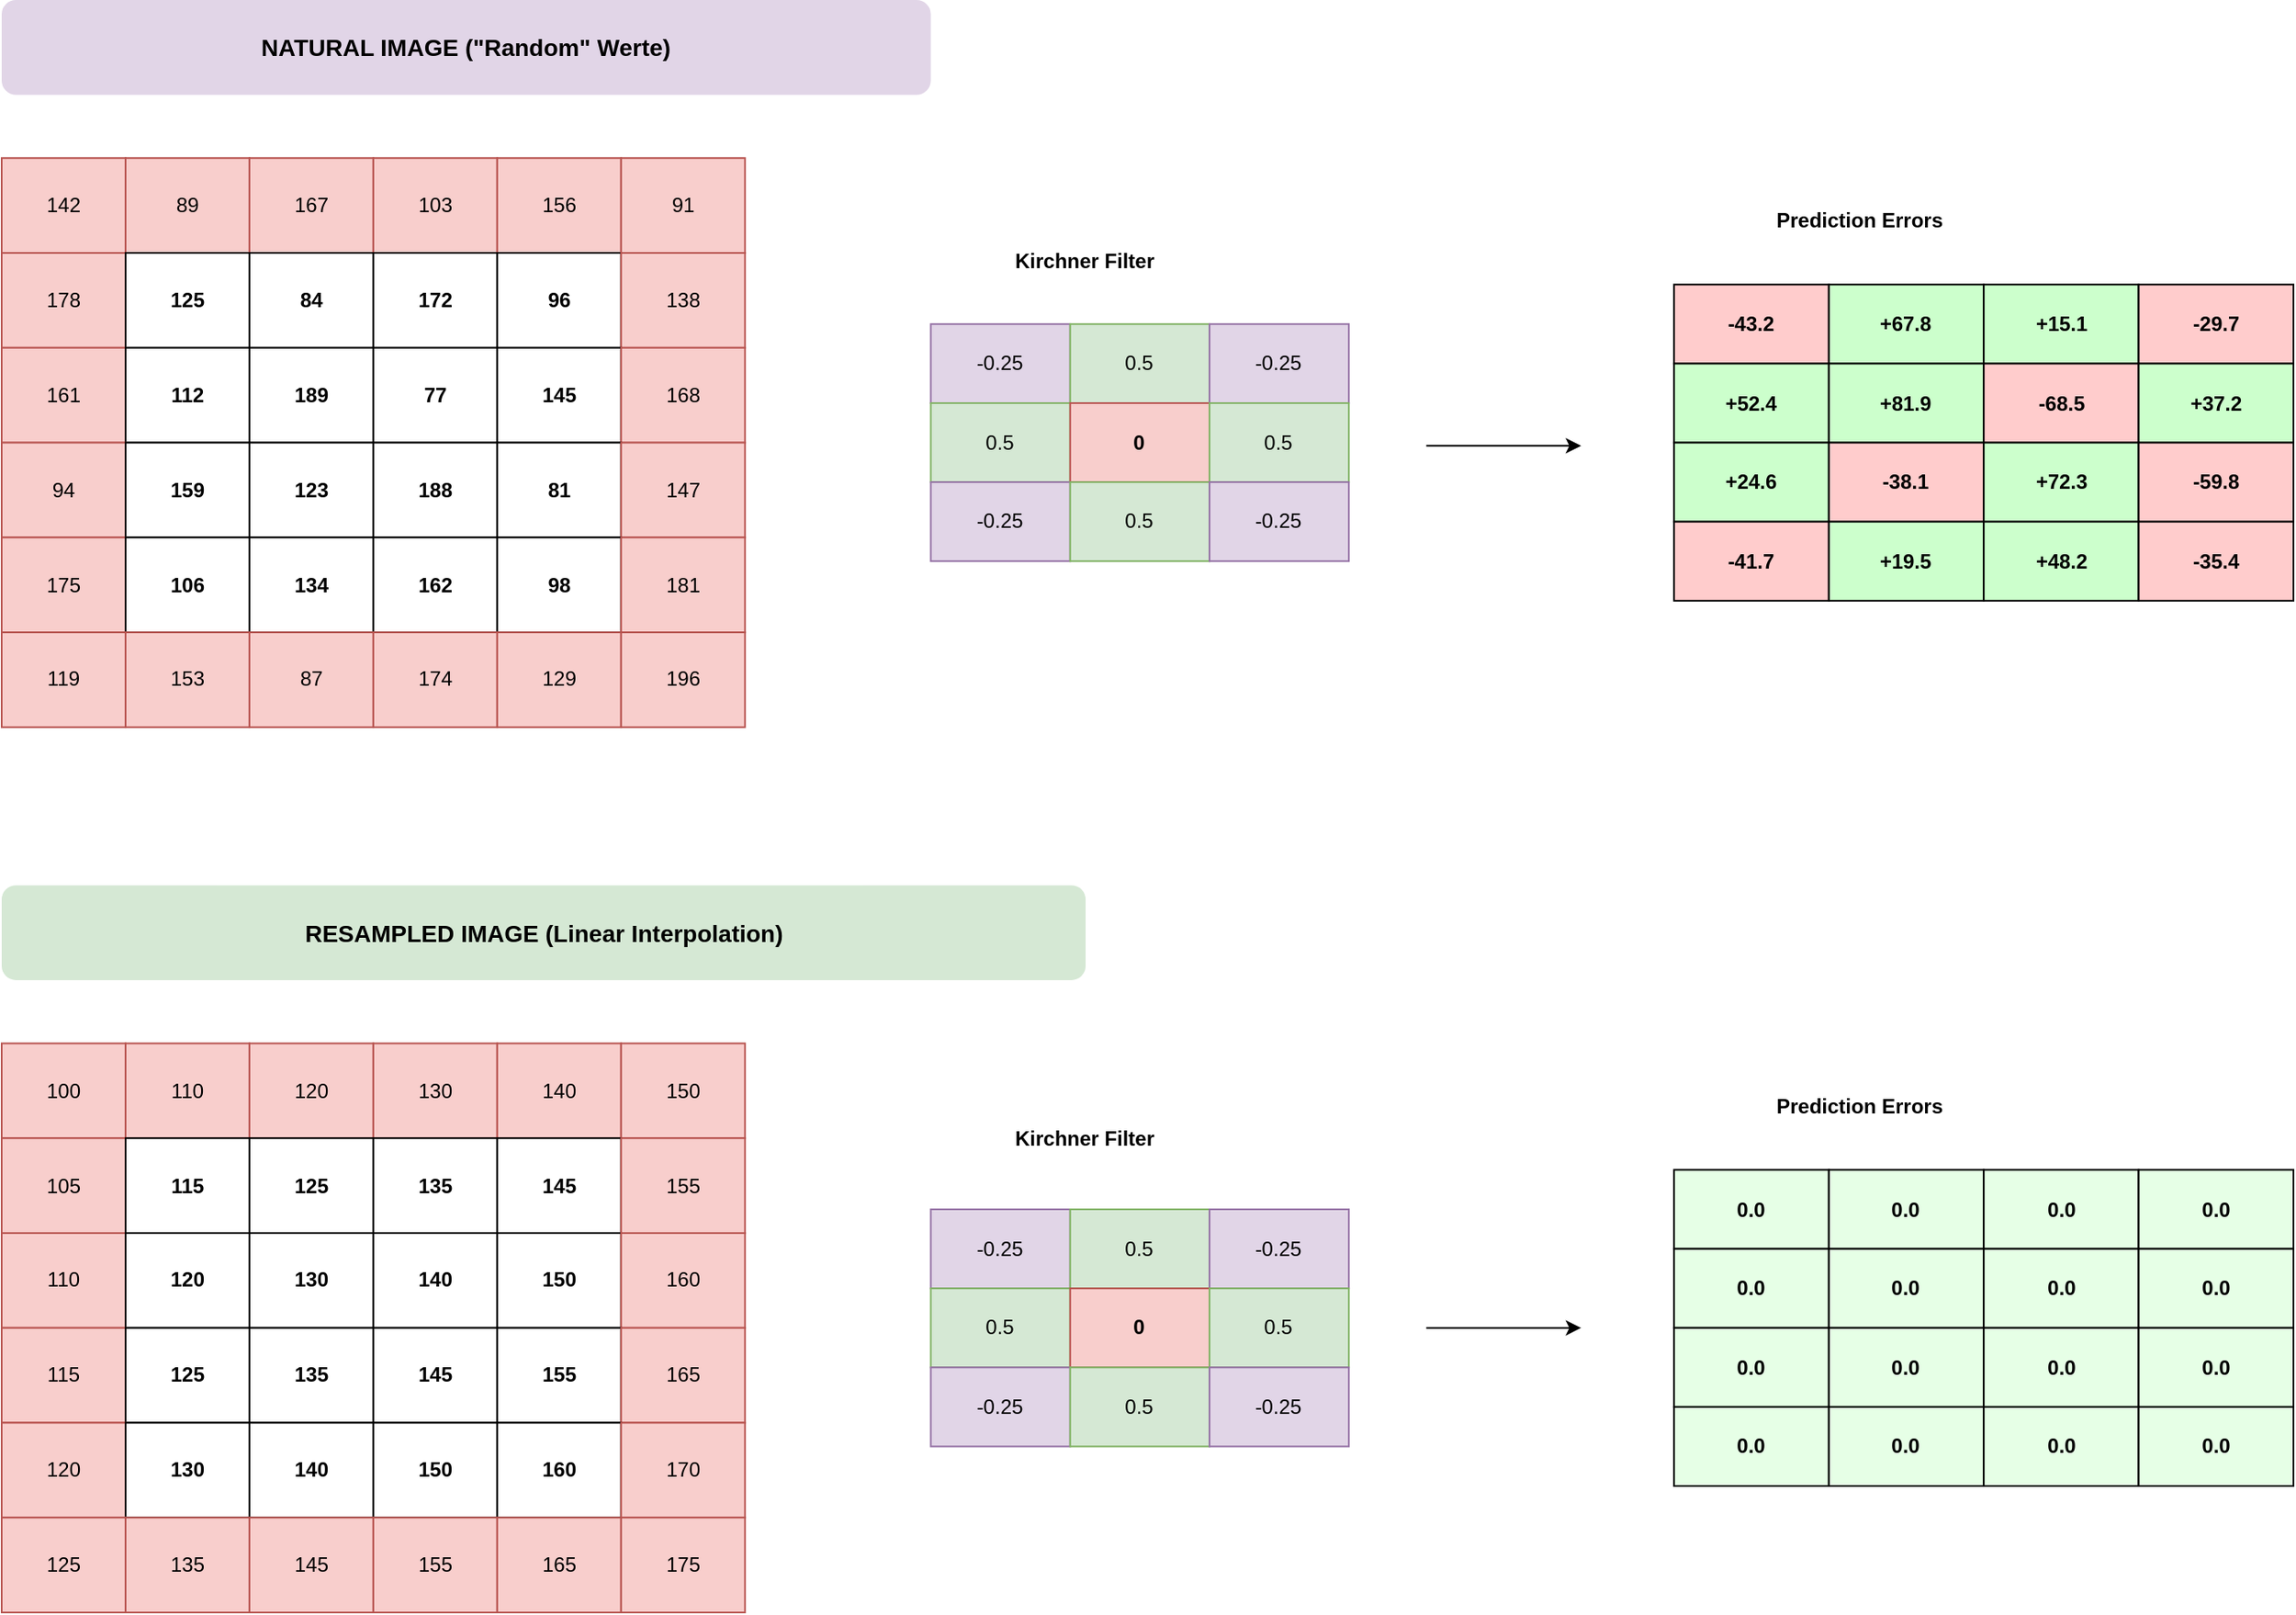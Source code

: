 <mxfile version="27.1.1">
  <diagram name="Kirchner Filter Comparison" id="GDeSpgq0L0BHHC1OFVLU">
    <mxGraphModel dx="2058" dy="1146" grid="1" gridSize="10" guides="1" tooltips="1" connect="1" arrows="1" fold="1" page="1" pageScale="1" pageWidth="850" pageHeight="1100" math="0" shadow="0">
      <root>
        <mxCell id="0" />
        <mxCell id="1" parent="0" />
        <mxCell id="jRZZL-ALYdKYucV2etd6-269" value="" style="group" vertex="1" connectable="0" parent="1">
          <mxGeometry x="50" y="80" width="1350" height="950" as="geometry" />
        </mxCell>
        <mxCell id="jRZZL-ALYdKYucV2etd6-137" value="NATURAL IMAGE (&quot;Random&quot; Werte)" style="text;html=1;strokeColor=none;fillColor=#e1d5e7;align=center;verticalAlign=middle;whiteSpace=wrap;rounded=1;fontSize=14;fontStyle=1;strokeWidth=2;" vertex="1" parent="jRZZL-ALYdKYucV2etd6-269">
          <mxGeometry width="547.297" height="55.882" as="geometry" />
        </mxCell>
        <mxCell id="jRZZL-ALYdKYucV2etd6-138" value="142" style="rounded=0;whiteSpace=wrap;html=1;fillColor=#f8cecc;strokeColor=#b85450;" vertex="1" parent="jRZZL-ALYdKYucV2etd6-269">
          <mxGeometry y="93.137" width="72.973" height="55.882" as="geometry" />
        </mxCell>
        <mxCell id="jRZZL-ALYdKYucV2etd6-139" value="89" style="rounded=0;whiteSpace=wrap;html=1;fillColor=#f8cecc;strokeColor=#b85450;" vertex="1" parent="jRZZL-ALYdKYucV2etd6-269">
          <mxGeometry x="72.973" y="93.137" width="72.973" height="55.882" as="geometry" />
        </mxCell>
        <mxCell id="jRZZL-ALYdKYucV2etd6-140" value="167" style="rounded=0;whiteSpace=wrap;html=1;fillColor=#f8cecc;strokeColor=#b85450;" vertex="1" parent="jRZZL-ALYdKYucV2etd6-269">
          <mxGeometry x="145.946" y="93.137" width="72.973" height="55.882" as="geometry" />
        </mxCell>
        <mxCell id="jRZZL-ALYdKYucV2etd6-141" value="103" style="rounded=0;whiteSpace=wrap;html=1;fillColor=#f8cecc;strokeColor=#b85450;" vertex="1" parent="jRZZL-ALYdKYucV2etd6-269">
          <mxGeometry x="218.919" y="93.137" width="72.973" height="55.882" as="geometry" />
        </mxCell>
        <mxCell id="jRZZL-ALYdKYucV2etd6-142" value="156" style="rounded=0;whiteSpace=wrap;html=1;fillColor=#f8cecc;strokeColor=#b85450;" vertex="1" parent="jRZZL-ALYdKYucV2etd6-269">
          <mxGeometry x="291.892" y="93.137" width="72.973" height="55.882" as="geometry" />
        </mxCell>
        <mxCell id="jRZZL-ALYdKYucV2etd6-143" value="91" style="rounded=0;whiteSpace=wrap;html=1;fillColor=#f8cecc;strokeColor=#b85450;" vertex="1" parent="jRZZL-ALYdKYucV2etd6-269">
          <mxGeometry x="364.865" y="93.137" width="72.973" height="55.882" as="geometry" />
        </mxCell>
        <mxCell id="jRZZL-ALYdKYucV2etd6-144" value="178" style="rounded=0;whiteSpace=wrap;html=1;fillColor=#f8cecc;strokeColor=#b85450;align=center;verticalAlign=middle;fontFamily=Helvetica;fontSize=12;fontColor=default;" vertex="1" parent="jRZZL-ALYdKYucV2etd6-269">
          <mxGeometry y="149.02" width="72.973" height="55.882" as="geometry" />
        </mxCell>
        <mxCell id="jRZZL-ALYdKYucV2etd6-145" value="125" style="rounded=0;whiteSpace=wrap;html=1;fillColor=#ffffff;strokeColor=#000000;fontStyle=1;" vertex="1" parent="jRZZL-ALYdKYucV2etd6-269">
          <mxGeometry x="72.973" y="149.02" width="72.973" height="55.882" as="geometry" />
        </mxCell>
        <mxCell id="jRZZL-ALYdKYucV2etd6-146" value="84" style="rounded=0;whiteSpace=wrap;html=1;fillColor=#ffffff;strokeColor=#000000;fontStyle=1;" vertex="1" parent="jRZZL-ALYdKYucV2etd6-269">
          <mxGeometry x="145.946" y="149.02" width="72.973" height="55.882" as="geometry" />
        </mxCell>
        <mxCell id="jRZZL-ALYdKYucV2etd6-147" value="172" style="rounded=0;whiteSpace=wrap;html=1;fillColor=#ffffff;strokeColor=#000000;fontStyle=1;" vertex="1" parent="jRZZL-ALYdKYucV2etd6-269">
          <mxGeometry x="218.919" y="149.02" width="72.973" height="55.882" as="geometry" />
        </mxCell>
        <mxCell id="jRZZL-ALYdKYucV2etd6-148" value="96" style="rounded=0;whiteSpace=wrap;html=1;fillColor=#ffffff;strokeColor=#000000;fontStyle=1;" vertex="1" parent="jRZZL-ALYdKYucV2etd6-269">
          <mxGeometry x="291.892" y="149.02" width="72.973" height="55.882" as="geometry" />
        </mxCell>
        <mxCell id="jRZZL-ALYdKYucV2etd6-149" value="138" style="rounded=0;whiteSpace=wrap;html=1;fillColor=#f8cecc;strokeColor=#b85450;align=center;verticalAlign=middle;fontFamily=Helvetica;fontSize=12;fontColor=default;" vertex="1" parent="jRZZL-ALYdKYucV2etd6-269">
          <mxGeometry x="364.865" y="149.02" width="72.973" height="55.882" as="geometry" />
        </mxCell>
        <mxCell id="jRZZL-ALYdKYucV2etd6-150" value="161" style="rounded=0;whiteSpace=wrap;html=1;fillColor=#f8cecc;strokeColor=#b85450;align=center;verticalAlign=middle;fontFamily=Helvetica;fontSize=12;fontColor=default;" vertex="1" parent="jRZZL-ALYdKYucV2etd6-269">
          <mxGeometry y="204.902" width="72.973" height="55.882" as="geometry" />
        </mxCell>
        <mxCell id="jRZZL-ALYdKYucV2etd6-151" value="112" style="rounded=0;whiteSpace=wrap;html=1;fillColor=#ffffff;strokeColor=#000000;fontStyle=1;" vertex="1" parent="jRZZL-ALYdKYucV2etd6-269">
          <mxGeometry x="72.973" y="204.902" width="72.973" height="55.882" as="geometry" />
        </mxCell>
        <mxCell id="jRZZL-ALYdKYucV2etd6-152" value="189" style="rounded=0;whiteSpace=wrap;html=1;fillColor=#ffffff;strokeColor=#000000;fontStyle=1;" vertex="1" parent="jRZZL-ALYdKYucV2etd6-269">
          <mxGeometry x="145.946" y="204.902" width="72.973" height="55.882" as="geometry" />
        </mxCell>
        <mxCell id="jRZZL-ALYdKYucV2etd6-153" value="77" style="rounded=0;whiteSpace=wrap;html=1;fillColor=#ffffff;strokeColor=#000000;fontStyle=1;" vertex="1" parent="jRZZL-ALYdKYucV2etd6-269">
          <mxGeometry x="218.919" y="204.902" width="72.973" height="55.882" as="geometry" />
        </mxCell>
        <mxCell id="jRZZL-ALYdKYucV2etd6-154" value="145" style="rounded=0;whiteSpace=wrap;html=1;fillColor=#ffffff;strokeColor=#000000;fontStyle=1;" vertex="1" parent="jRZZL-ALYdKYucV2etd6-269">
          <mxGeometry x="291.892" y="204.902" width="72.973" height="55.882" as="geometry" />
        </mxCell>
        <mxCell id="jRZZL-ALYdKYucV2etd6-155" value="168" style="rounded=0;whiteSpace=wrap;html=1;fillColor=#f8cecc;strokeColor=#b85450;align=center;verticalAlign=middle;fontFamily=Helvetica;fontSize=12;fontColor=default;" vertex="1" parent="jRZZL-ALYdKYucV2etd6-269">
          <mxGeometry x="364.865" y="204.902" width="72.973" height="55.882" as="geometry" />
        </mxCell>
        <mxCell id="jRZZL-ALYdKYucV2etd6-156" value="94" style="rounded=0;whiteSpace=wrap;html=1;fillColor=#f8cecc;strokeColor=#b85450;align=center;verticalAlign=middle;fontFamily=Helvetica;fontSize=12;fontColor=default;" vertex="1" parent="jRZZL-ALYdKYucV2etd6-269">
          <mxGeometry y="260.784" width="72.973" height="55.882" as="geometry" />
        </mxCell>
        <mxCell id="jRZZL-ALYdKYucV2etd6-157" value="159" style="rounded=0;whiteSpace=wrap;html=1;fillColor=#ffffff;strokeColor=#000000;fontStyle=1;" vertex="1" parent="jRZZL-ALYdKYucV2etd6-269">
          <mxGeometry x="72.973" y="260.784" width="72.973" height="55.882" as="geometry" />
        </mxCell>
        <mxCell id="jRZZL-ALYdKYucV2etd6-158" value="123" style="rounded=0;whiteSpace=wrap;html=1;fillColor=#ffffff;strokeColor=#000000;fontStyle=1;" vertex="1" parent="jRZZL-ALYdKYucV2etd6-269">
          <mxGeometry x="145.946" y="260.784" width="72.973" height="55.882" as="geometry" />
        </mxCell>
        <mxCell id="jRZZL-ALYdKYucV2etd6-159" value="188" style="rounded=0;whiteSpace=wrap;html=1;fillColor=#ffffff;strokeColor=#000000;fontStyle=1;" vertex="1" parent="jRZZL-ALYdKYucV2etd6-269">
          <mxGeometry x="218.919" y="260.784" width="72.973" height="55.882" as="geometry" />
        </mxCell>
        <mxCell id="jRZZL-ALYdKYucV2etd6-160" value="81" style="rounded=0;whiteSpace=wrap;html=1;fillColor=#ffffff;strokeColor=#000000;fontStyle=1;" vertex="1" parent="jRZZL-ALYdKYucV2etd6-269">
          <mxGeometry x="291.892" y="260.784" width="72.973" height="55.882" as="geometry" />
        </mxCell>
        <mxCell id="jRZZL-ALYdKYucV2etd6-161" value="147" style="rounded=0;whiteSpace=wrap;html=1;fillColor=#f8cecc;strokeColor=#b85450;align=center;verticalAlign=middle;fontFamily=Helvetica;fontSize=12;fontColor=default;" vertex="1" parent="jRZZL-ALYdKYucV2etd6-269">
          <mxGeometry x="364.865" y="260.784" width="72.973" height="55.882" as="geometry" />
        </mxCell>
        <mxCell id="jRZZL-ALYdKYucV2etd6-162" value="175" style="rounded=0;whiteSpace=wrap;html=1;fillColor=#f8cecc;strokeColor=#b85450;align=center;verticalAlign=middle;fontFamily=Helvetica;fontSize=12;fontColor=default;" vertex="1" parent="jRZZL-ALYdKYucV2etd6-269">
          <mxGeometry y="316.667" width="72.973" height="55.882" as="geometry" />
        </mxCell>
        <mxCell id="jRZZL-ALYdKYucV2etd6-163" value="106" style="rounded=0;whiteSpace=wrap;html=1;fillColor=#ffffff;strokeColor=#000000;fontStyle=1;" vertex="1" parent="jRZZL-ALYdKYucV2etd6-269">
          <mxGeometry x="72.973" y="316.667" width="72.973" height="55.882" as="geometry" />
        </mxCell>
        <mxCell id="jRZZL-ALYdKYucV2etd6-164" value="134" style="rounded=0;whiteSpace=wrap;html=1;fillColor=#ffffff;strokeColor=#000000;fontStyle=1;" vertex="1" parent="jRZZL-ALYdKYucV2etd6-269">
          <mxGeometry x="145.946" y="316.667" width="72.973" height="55.882" as="geometry" />
        </mxCell>
        <mxCell id="jRZZL-ALYdKYucV2etd6-165" value="162" style="rounded=0;whiteSpace=wrap;html=1;fillColor=#ffffff;strokeColor=#000000;fontStyle=1;" vertex="1" parent="jRZZL-ALYdKYucV2etd6-269">
          <mxGeometry x="218.919" y="316.667" width="72.973" height="55.882" as="geometry" />
        </mxCell>
        <mxCell id="jRZZL-ALYdKYucV2etd6-166" value="98" style="rounded=0;whiteSpace=wrap;html=1;fillColor=#ffffff;strokeColor=#000000;fontStyle=1;" vertex="1" parent="jRZZL-ALYdKYucV2etd6-269">
          <mxGeometry x="291.892" y="316.667" width="72.973" height="55.882" as="geometry" />
        </mxCell>
        <mxCell id="jRZZL-ALYdKYucV2etd6-167" value="181" style="rounded=0;whiteSpace=wrap;html=1;fillColor=#f8cecc;strokeColor=#b85450;align=center;verticalAlign=middle;fontFamily=Helvetica;fontSize=12;fontColor=default;" vertex="1" parent="jRZZL-ALYdKYucV2etd6-269">
          <mxGeometry x="364.865" y="316.667" width="72.973" height="55.882" as="geometry" />
        </mxCell>
        <mxCell id="jRZZL-ALYdKYucV2etd6-168" value="119" style="rounded=0;whiteSpace=wrap;html=1;fillColor=#f8cecc;strokeColor=#b85450;" vertex="1" parent="jRZZL-ALYdKYucV2etd6-269">
          <mxGeometry y="372.549" width="72.973" height="55.882" as="geometry" />
        </mxCell>
        <mxCell id="jRZZL-ALYdKYucV2etd6-169" value="153" style="rounded=0;whiteSpace=wrap;html=1;fillColor=#f8cecc;strokeColor=#b85450;" vertex="1" parent="jRZZL-ALYdKYucV2etd6-269">
          <mxGeometry x="72.973" y="372.549" width="72.973" height="55.882" as="geometry" />
        </mxCell>
        <mxCell id="jRZZL-ALYdKYucV2etd6-170" value="87" style="rounded=0;whiteSpace=wrap;html=1;fillColor=#f8cecc;strokeColor=#b85450;" vertex="1" parent="jRZZL-ALYdKYucV2etd6-269">
          <mxGeometry x="145.946" y="372.549" width="72.973" height="55.882" as="geometry" />
        </mxCell>
        <mxCell id="jRZZL-ALYdKYucV2etd6-171" value="174" style="rounded=0;whiteSpace=wrap;html=1;fillColor=#f8cecc;strokeColor=#b85450;" vertex="1" parent="jRZZL-ALYdKYucV2etd6-269">
          <mxGeometry x="218.919" y="372.549" width="72.973" height="55.882" as="geometry" />
        </mxCell>
        <mxCell id="jRZZL-ALYdKYucV2etd6-172" value="129" style="rounded=0;whiteSpace=wrap;html=1;fillColor=#f8cecc;strokeColor=#b85450;" vertex="1" parent="jRZZL-ALYdKYucV2etd6-269">
          <mxGeometry x="291.892" y="372.549" width="72.973" height="55.882" as="geometry" />
        </mxCell>
        <mxCell id="jRZZL-ALYdKYucV2etd6-173" value="196" style="rounded=0;whiteSpace=wrap;html=1;fillColor=#f8cecc;strokeColor=#b85450;" vertex="1" parent="jRZZL-ALYdKYucV2etd6-269">
          <mxGeometry x="364.865" y="372.549" width="72.973" height="55.882" as="geometry" />
        </mxCell>
        <mxCell id="jRZZL-ALYdKYucV2etd6-174" value="Kirchner Filter" style="text;html=1;strokeColor=none;fillColor=none;align=center;verticalAlign=middle;whiteSpace=wrap;rounded=0;fontSize=12;fontStyle=1;" vertex="1" parent="jRZZL-ALYdKYucV2etd6-269">
          <mxGeometry x="547.297" y="135.049" width="182.432" height="37.255" as="geometry" />
        </mxCell>
        <mxCell id="jRZZL-ALYdKYucV2etd6-175" value="-0.25" style="rounded=0;whiteSpace=wrap;html=1;fillColor=#e1d5e7;strokeColor=#9673a6;" vertex="1" parent="jRZZL-ALYdKYucV2etd6-269">
          <mxGeometry x="547.297" y="190.931" width="82.095" height="46.569" as="geometry" />
        </mxCell>
        <mxCell id="jRZZL-ALYdKYucV2etd6-176" value="0.5" style="rounded=0;whiteSpace=wrap;html=1;fillColor=#d5e8d4;strokeColor=#82b366;" vertex="1" parent="jRZZL-ALYdKYucV2etd6-269">
          <mxGeometry x="629.392" y="190.931" width="82.095" height="46.569" as="geometry" />
        </mxCell>
        <mxCell id="jRZZL-ALYdKYucV2etd6-177" value="-0.25" style="rounded=0;whiteSpace=wrap;html=1;fillColor=#e1d5e7;strokeColor=#9673a6;" vertex="1" parent="jRZZL-ALYdKYucV2etd6-269">
          <mxGeometry x="711.486" y="190.931" width="82.095" height="46.569" as="geometry" />
        </mxCell>
        <mxCell id="jRZZL-ALYdKYucV2etd6-178" value="0.5" style="rounded=0;whiteSpace=wrap;html=1;fillColor=#d5e8d4;strokeColor=#82b366;" vertex="1" parent="jRZZL-ALYdKYucV2etd6-269">
          <mxGeometry x="547.297" y="237.5" width="82.095" height="46.569" as="geometry" />
        </mxCell>
        <mxCell id="jRZZL-ALYdKYucV2etd6-179" value="0" style="rounded=0;whiteSpace=wrap;html=1;fillColor=#f8cecc;strokeColor=#b85450;fontStyle=1;" vertex="1" parent="jRZZL-ALYdKYucV2etd6-269">
          <mxGeometry x="629.392" y="237.5" width="82.095" height="46.569" as="geometry" />
        </mxCell>
        <mxCell id="jRZZL-ALYdKYucV2etd6-180" value="0.5" style="rounded=0;whiteSpace=wrap;html=1;fillColor=#d5e8d4;strokeColor=#82b366;" vertex="1" parent="jRZZL-ALYdKYucV2etd6-269">
          <mxGeometry x="711.486" y="237.5" width="82.095" height="46.569" as="geometry" />
        </mxCell>
        <mxCell id="jRZZL-ALYdKYucV2etd6-181" value="-0.25" style="rounded=0;whiteSpace=wrap;html=1;fillColor=#e1d5e7;strokeColor=#9673a6;" vertex="1" parent="jRZZL-ALYdKYucV2etd6-269">
          <mxGeometry x="547.297" y="284.069" width="82.095" height="46.569" as="geometry" />
        </mxCell>
        <mxCell id="jRZZL-ALYdKYucV2etd6-182" value="0.5" style="rounded=0;whiteSpace=wrap;html=1;fillColor=#d5e8d4;strokeColor=#82b366;" vertex="1" parent="jRZZL-ALYdKYucV2etd6-269">
          <mxGeometry x="629.392" y="284.069" width="82.095" height="46.569" as="geometry" />
        </mxCell>
        <mxCell id="jRZZL-ALYdKYucV2etd6-183" value="-0.25" style="rounded=0;whiteSpace=wrap;html=1;fillColor=#e1d5e7;strokeColor=#9673a6;" vertex="1" parent="jRZZL-ALYdKYucV2etd6-269">
          <mxGeometry x="711.486" y="284.069" width="82.095" height="46.569" as="geometry" />
        </mxCell>
        <mxCell id="jRZZL-ALYdKYucV2etd6-184" value="" style="endArrow=classic;html=1;rounded=0;fontSize=20;fontStyle=1;" edge="1" parent="jRZZL-ALYdKYucV2etd6-269">
          <mxGeometry width="50" height="50" relative="1" as="geometry">
            <mxPoint x="839.189" y="262.647" as="sourcePoint" />
            <mxPoint x="930.405" y="262.647" as="targetPoint" />
          </mxGeometry>
        </mxCell>
        <mxCell id="jRZZL-ALYdKYucV2etd6-185" value="Prediction Errors" style="text;html=1;strokeColor=none;fillColor=none;align=center;verticalAlign=middle;whiteSpace=wrap;rounded=0;fontSize=12;fontStyle=1;" vertex="1" parent="jRZZL-ALYdKYucV2etd6-269">
          <mxGeometry x="985.135" y="111.765" width="218.919" height="37.255" as="geometry" />
        </mxCell>
        <mxCell id="jRZZL-ALYdKYucV2etd6-186" value="-43.2" style="rounded=0;whiteSpace=wrap;html=1;fillColor=#ffcccc;strokeColor=#000000;fontStyle=1;" vertex="1" parent="jRZZL-ALYdKYucV2etd6-269">
          <mxGeometry x="985.135" y="167.647" width="91.216" height="46.569" as="geometry" />
        </mxCell>
        <mxCell id="jRZZL-ALYdKYucV2etd6-187" value="+67.8" style="rounded=0;whiteSpace=wrap;html=1;fillColor=#ccffcc;strokeColor=#000000;fontStyle=1;" vertex="1" parent="jRZZL-ALYdKYucV2etd6-269">
          <mxGeometry x="1076.351" y="167.647" width="91.216" height="46.569" as="geometry" />
        </mxCell>
        <mxCell id="jRZZL-ALYdKYucV2etd6-188" value="+15.1" style="rounded=0;whiteSpace=wrap;html=1;fillColor=#ccffcc;strokeColor=#000000;fontStyle=1;" vertex="1" parent="jRZZL-ALYdKYucV2etd6-269">
          <mxGeometry x="1167.568" y="167.647" width="91.216" height="46.569" as="geometry" />
        </mxCell>
        <mxCell id="jRZZL-ALYdKYucV2etd6-189" value="-29.7" style="rounded=0;whiteSpace=wrap;html=1;fillColor=#ffcccc;strokeColor=#000000;fontStyle=1;" vertex="1" parent="jRZZL-ALYdKYucV2etd6-269">
          <mxGeometry x="1258.784" y="167.647" width="91.216" height="46.569" as="geometry" />
        </mxCell>
        <mxCell id="jRZZL-ALYdKYucV2etd6-190" value="+52.4" style="rounded=0;whiteSpace=wrap;html=1;fillColor=#ccffcc;strokeColor=#000000;fontStyle=1;" vertex="1" parent="jRZZL-ALYdKYucV2etd6-269">
          <mxGeometry x="985.135" y="214.216" width="91.216" height="46.569" as="geometry" />
        </mxCell>
        <mxCell id="jRZZL-ALYdKYucV2etd6-191" value="+81.9" style="rounded=0;whiteSpace=wrap;html=1;fillColor=#ccffcc;strokeColor=#000000;fontStyle=1;" vertex="1" parent="jRZZL-ALYdKYucV2etd6-269">
          <mxGeometry x="1076.351" y="214.216" width="91.216" height="46.569" as="geometry" />
        </mxCell>
        <mxCell id="jRZZL-ALYdKYucV2etd6-192" value="-68.5" style="rounded=0;whiteSpace=wrap;html=1;fillColor=#ffcccc;strokeColor=#000000;fontStyle=1;" vertex="1" parent="jRZZL-ALYdKYucV2etd6-269">
          <mxGeometry x="1167.568" y="214.216" width="91.216" height="46.569" as="geometry" />
        </mxCell>
        <mxCell id="jRZZL-ALYdKYucV2etd6-193" value="+37.2" style="rounded=0;whiteSpace=wrap;html=1;fillColor=#ccffcc;strokeColor=#000000;fontStyle=1;" vertex="1" parent="jRZZL-ALYdKYucV2etd6-269">
          <mxGeometry x="1258.784" y="214.216" width="91.216" height="46.569" as="geometry" />
        </mxCell>
        <mxCell id="jRZZL-ALYdKYucV2etd6-194" value="+24.6" style="rounded=0;whiteSpace=wrap;html=1;fillColor=#ccffcc;strokeColor=#000000;fontStyle=1;" vertex="1" parent="jRZZL-ALYdKYucV2etd6-269">
          <mxGeometry x="985.135" y="260.784" width="91.216" height="46.569" as="geometry" />
        </mxCell>
        <mxCell id="jRZZL-ALYdKYucV2etd6-195" value="-38.1" style="rounded=0;whiteSpace=wrap;html=1;fillColor=#ffcccc;strokeColor=#000000;fontStyle=1;" vertex="1" parent="jRZZL-ALYdKYucV2etd6-269">
          <mxGeometry x="1076.351" y="260.784" width="91.216" height="46.569" as="geometry" />
        </mxCell>
        <mxCell id="jRZZL-ALYdKYucV2etd6-196" value="+72.3" style="rounded=0;whiteSpace=wrap;html=1;fillColor=#ccffcc;strokeColor=#000000;fontStyle=1;" vertex="1" parent="jRZZL-ALYdKYucV2etd6-269">
          <mxGeometry x="1167.568" y="260.784" width="91.216" height="46.569" as="geometry" />
        </mxCell>
        <mxCell id="jRZZL-ALYdKYucV2etd6-197" value="-59.8" style="rounded=0;whiteSpace=wrap;html=1;fillColor=#ffcccc;strokeColor=#000000;fontStyle=1;" vertex="1" parent="jRZZL-ALYdKYucV2etd6-269">
          <mxGeometry x="1258.784" y="260.784" width="91.216" height="46.569" as="geometry" />
        </mxCell>
        <mxCell id="jRZZL-ALYdKYucV2etd6-198" value="-41.7" style="rounded=0;whiteSpace=wrap;html=1;fillColor=#ffcccc;strokeColor=#000000;fontStyle=1;" vertex="1" parent="jRZZL-ALYdKYucV2etd6-269">
          <mxGeometry x="985.135" y="307.353" width="91.216" height="46.569" as="geometry" />
        </mxCell>
        <mxCell id="jRZZL-ALYdKYucV2etd6-199" value="+19.5" style="rounded=0;whiteSpace=wrap;html=1;fillColor=#ccffcc;strokeColor=#000000;fontStyle=1;" vertex="1" parent="jRZZL-ALYdKYucV2etd6-269">
          <mxGeometry x="1076.351" y="307.353" width="91.216" height="46.569" as="geometry" />
        </mxCell>
        <mxCell id="jRZZL-ALYdKYucV2etd6-200" value="+48.2" style="rounded=0;whiteSpace=wrap;html=1;fillColor=#ccffcc;strokeColor=#000000;fontStyle=1;" vertex="1" parent="jRZZL-ALYdKYucV2etd6-269">
          <mxGeometry x="1167.568" y="307.353" width="91.216" height="46.569" as="geometry" />
        </mxCell>
        <mxCell id="jRZZL-ALYdKYucV2etd6-201" value="-35.4" style="rounded=0;whiteSpace=wrap;html=1;fillColor=#ffcccc;strokeColor=#000000;fontStyle=1;" vertex="1" parent="jRZZL-ALYdKYucV2etd6-269">
          <mxGeometry x="1258.784" y="307.353" width="91.216" height="46.569" as="geometry" />
        </mxCell>
        <mxCell id="jRZZL-ALYdKYucV2etd6-203" value="RESAMPLED IMAGE (Linear Interpolation)" style="text;html=1;strokeColor=none;fillColor=#d5e8d4;align=center;verticalAlign=middle;whiteSpace=wrap;rounded=1;fontSize=14;fontStyle=1;strokeWidth=2;" vertex="1" parent="jRZZL-ALYdKYucV2etd6-269">
          <mxGeometry y="521.569" width="638.514" height="55.882" as="geometry" />
        </mxCell>
        <mxCell id="jRZZL-ALYdKYucV2etd6-204" value="100" style="rounded=0;whiteSpace=wrap;html=1;fillColor=#f8cecc;strokeColor=#b85450;" vertex="1" parent="jRZZL-ALYdKYucV2etd6-269">
          <mxGeometry y="614.706" width="72.973" height="55.882" as="geometry" />
        </mxCell>
        <mxCell id="jRZZL-ALYdKYucV2etd6-205" value="110" style="rounded=0;whiteSpace=wrap;html=1;fillColor=#f8cecc;strokeColor=#b85450;" vertex="1" parent="jRZZL-ALYdKYucV2etd6-269">
          <mxGeometry x="72.973" y="614.706" width="72.973" height="55.882" as="geometry" />
        </mxCell>
        <mxCell id="jRZZL-ALYdKYucV2etd6-206" value="120" style="rounded=0;whiteSpace=wrap;html=1;fillColor=#f8cecc;strokeColor=#b85450;" vertex="1" parent="jRZZL-ALYdKYucV2etd6-269">
          <mxGeometry x="145.946" y="614.706" width="72.973" height="55.882" as="geometry" />
        </mxCell>
        <mxCell id="jRZZL-ALYdKYucV2etd6-207" value="130" style="rounded=0;whiteSpace=wrap;html=1;fillColor=#f8cecc;strokeColor=#b85450;" vertex="1" parent="jRZZL-ALYdKYucV2etd6-269">
          <mxGeometry x="218.919" y="614.706" width="72.973" height="55.882" as="geometry" />
        </mxCell>
        <mxCell id="jRZZL-ALYdKYucV2etd6-208" value="140" style="rounded=0;whiteSpace=wrap;html=1;fillColor=#f8cecc;strokeColor=#b85450;" vertex="1" parent="jRZZL-ALYdKYucV2etd6-269">
          <mxGeometry x="291.892" y="614.706" width="72.973" height="55.882" as="geometry" />
        </mxCell>
        <mxCell id="jRZZL-ALYdKYucV2etd6-209" value="150" style="rounded=0;whiteSpace=wrap;html=1;fillColor=#f8cecc;strokeColor=#b85450;" vertex="1" parent="jRZZL-ALYdKYucV2etd6-269">
          <mxGeometry x="364.865" y="614.706" width="72.973" height="55.882" as="geometry" />
        </mxCell>
        <mxCell id="jRZZL-ALYdKYucV2etd6-210" value="105" style="rounded=0;whiteSpace=wrap;html=1;fillColor=#f8cecc;strokeColor=#b85450;align=center;verticalAlign=middle;fontFamily=Helvetica;fontSize=12;fontColor=default;" vertex="1" parent="jRZZL-ALYdKYucV2etd6-269">
          <mxGeometry y="670.588" width="72.973" height="55.882" as="geometry" />
        </mxCell>
        <mxCell id="jRZZL-ALYdKYucV2etd6-211" value="115" style="rounded=0;whiteSpace=wrap;html=1;fillColor=#ffffff;strokeColor=#000000;fontStyle=1;" vertex="1" parent="jRZZL-ALYdKYucV2etd6-269">
          <mxGeometry x="72.973" y="670.588" width="72.973" height="55.882" as="geometry" />
        </mxCell>
        <mxCell id="jRZZL-ALYdKYucV2etd6-212" value="125" style="rounded=0;whiteSpace=wrap;html=1;fillColor=#ffffff;strokeColor=#000000;fontStyle=1;" vertex="1" parent="jRZZL-ALYdKYucV2etd6-269">
          <mxGeometry x="145.946" y="670.588" width="72.973" height="55.882" as="geometry" />
        </mxCell>
        <mxCell id="jRZZL-ALYdKYucV2etd6-213" value="135" style="rounded=0;whiteSpace=wrap;html=1;fillColor=#ffffff;strokeColor=#000000;fontStyle=1;" vertex="1" parent="jRZZL-ALYdKYucV2etd6-269">
          <mxGeometry x="218.919" y="670.588" width="72.973" height="55.882" as="geometry" />
        </mxCell>
        <mxCell id="jRZZL-ALYdKYucV2etd6-214" value="145" style="rounded=0;whiteSpace=wrap;html=1;fillColor=#ffffff;strokeColor=#000000;fontStyle=1;" vertex="1" parent="jRZZL-ALYdKYucV2etd6-269">
          <mxGeometry x="291.892" y="670.588" width="72.973" height="55.882" as="geometry" />
        </mxCell>
        <mxCell id="jRZZL-ALYdKYucV2etd6-215" value="155" style="rounded=0;whiteSpace=wrap;html=1;fillColor=#f8cecc;strokeColor=#b85450;align=center;verticalAlign=middle;fontFamily=Helvetica;fontSize=12;fontColor=default;" vertex="1" parent="jRZZL-ALYdKYucV2etd6-269">
          <mxGeometry x="364.865" y="670.588" width="72.973" height="55.882" as="geometry" />
        </mxCell>
        <mxCell id="jRZZL-ALYdKYucV2etd6-216" value="110" style="rounded=0;whiteSpace=wrap;html=1;fillColor=#f8cecc;strokeColor=#b85450;align=center;verticalAlign=middle;fontFamily=Helvetica;fontSize=12;fontColor=default;" vertex="1" parent="jRZZL-ALYdKYucV2etd6-269">
          <mxGeometry y="726.471" width="72.973" height="55.882" as="geometry" />
        </mxCell>
        <mxCell id="jRZZL-ALYdKYucV2etd6-217" value="120" style="rounded=0;whiteSpace=wrap;html=1;fillColor=#ffffff;strokeColor=#000000;fontStyle=1;" vertex="1" parent="jRZZL-ALYdKYucV2etd6-269">
          <mxGeometry x="72.973" y="726.471" width="72.973" height="55.882" as="geometry" />
        </mxCell>
        <mxCell id="jRZZL-ALYdKYucV2etd6-218" value="130" style="rounded=0;whiteSpace=wrap;html=1;fillColor=#ffffff;strokeColor=#000000;fontStyle=1;" vertex="1" parent="jRZZL-ALYdKYucV2etd6-269">
          <mxGeometry x="145.946" y="726.471" width="72.973" height="55.882" as="geometry" />
        </mxCell>
        <mxCell id="jRZZL-ALYdKYucV2etd6-219" value="140" style="rounded=0;whiteSpace=wrap;html=1;fillColor=#ffffff;strokeColor=#000000;fontStyle=1;" vertex="1" parent="jRZZL-ALYdKYucV2etd6-269">
          <mxGeometry x="218.919" y="726.471" width="72.973" height="55.882" as="geometry" />
        </mxCell>
        <mxCell id="jRZZL-ALYdKYucV2etd6-220" value="150" style="rounded=0;whiteSpace=wrap;html=1;fillColor=#ffffff;strokeColor=#000000;fontStyle=1;" vertex="1" parent="jRZZL-ALYdKYucV2etd6-269">
          <mxGeometry x="291.892" y="726.471" width="72.973" height="55.882" as="geometry" />
        </mxCell>
        <mxCell id="jRZZL-ALYdKYucV2etd6-221" value="160" style="rounded=0;whiteSpace=wrap;html=1;fillColor=#f8cecc;strokeColor=#b85450;align=center;verticalAlign=middle;fontFamily=Helvetica;fontSize=12;fontColor=default;" vertex="1" parent="jRZZL-ALYdKYucV2etd6-269">
          <mxGeometry x="364.865" y="726.471" width="72.973" height="55.882" as="geometry" />
        </mxCell>
        <mxCell id="jRZZL-ALYdKYucV2etd6-222" value="115" style="rounded=0;whiteSpace=wrap;html=1;fillColor=#f8cecc;strokeColor=#b85450;align=center;verticalAlign=middle;fontFamily=Helvetica;fontSize=12;fontColor=default;" vertex="1" parent="jRZZL-ALYdKYucV2etd6-269">
          <mxGeometry y="782.353" width="72.973" height="55.882" as="geometry" />
        </mxCell>
        <mxCell id="jRZZL-ALYdKYucV2etd6-223" value="125" style="rounded=0;whiteSpace=wrap;html=1;fillColor=#ffffff;strokeColor=#000000;fontStyle=1;" vertex="1" parent="jRZZL-ALYdKYucV2etd6-269">
          <mxGeometry x="72.973" y="782.353" width="72.973" height="55.882" as="geometry" />
        </mxCell>
        <mxCell id="jRZZL-ALYdKYucV2etd6-224" value="135" style="rounded=0;whiteSpace=wrap;html=1;fillColor=#ffffff;strokeColor=#000000;fontStyle=1;" vertex="1" parent="jRZZL-ALYdKYucV2etd6-269">
          <mxGeometry x="145.946" y="782.353" width="72.973" height="55.882" as="geometry" />
        </mxCell>
        <mxCell id="jRZZL-ALYdKYucV2etd6-225" value="145" style="rounded=0;whiteSpace=wrap;html=1;fillColor=#ffffff;strokeColor=#000000;fontStyle=1;" vertex="1" parent="jRZZL-ALYdKYucV2etd6-269">
          <mxGeometry x="218.919" y="782.353" width="72.973" height="55.882" as="geometry" />
        </mxCell>
        <mxCell id="jRZZL-ALYdKYucV2etd6-226" value="155" style="rounded=0;whiteSpace=wrap;html=1;fillColor=#ffffff;strokeColor=#000000;fontStyle=1;" vertex="1" parent="jRZZL-ALYdKYucV2etd6-269">
          <mxGeometry x="291.892" y="782.353" width="72.973" height="55.882" as="geometry" />
        </mxCell>
        <mxCell id="jRZZL-ALYdKYucV2etd6-227" value="165" style="rounded=0;whiteSpace=wrap;html=1;fillColor=#f8cecc;strokeColor=#b85450;align=center;verticalAlign=middle;fontFamily=Helvetica;fontSize=12;fontColor=default;" vertex="1" parent="jRZZL-ALYdKYucV2etd6-269">
          <mxGeometry x="364.865" y="782.353" width="72.973" height="55.882" as="geometry" />
        </mxCell>
        <mxCell id="jRZZL-ALYdKYucV2etd6-228" value="120" style="rounded=0;whiteSpace=wrap;html=1;fillColor=#f8cecc;strokeColor=#b85450;align=center;verticalAlign=middle;fontFamily=Helvetica;fontSize=12;fontColor=default;" vertex="1" parent="jRZZL-ALYdKYucV2etd6-269">
          <mxGeometry y="838.235" width="72.973" height="55.882" as="geometry" />
        </mxCell>
        <mxCell id="jRZZL-ALYdKYucV2etd6-229" value="130" style="rounded=0;whiteSpace=wrap;html=1;fillColor=#ffffff;strokeColor=#000000;fontStyle=1;" vertex="1" parent="jRZZL-ALYdKYucV2etd6-269">
          <mxGeometry x="72.973" y="838.235" width="72.973" height="55.882" as="geometry" />
        </mxCell>
        <mxCell id="jRZZL-ALYdKYucV2etd6-230" value="140" style="rounded=0;whiteSpace=wrap;html=1;fillColor=#ffffff;strokeColor=#000000;fontStyle=1;" vertex="1" parent="jRZZL-ALYdKYucV2etd6-269">
          <mxGeometry x="145.946" y="838.235" width="72.973" height="55.882" as="geometry" />
        </mxCell>
        <mxCell id="jRZZL-ALYdKYucV2etd6-231" value="150" style="rounded=0;whiteSpace=wrap;html=1;fillColor=#ffffff;strokeColor=#000000;fontStyle=1;" vertex="1" parent="jRZZL-ALYdKYucV2etd6-269">
          <mxGeometry x="218.919" y="838.235" width="72.973" height="55.882" as="geometry" />
        </mxCell>
        <mxCell id="jRZZL-ALYdKYucV2etd6-232" value="160" style="rounded=0;whiteSpace=wrap;html=1;fillColor=#ffffff;strokeColor=#000000;fontStyle=1;" vertex="1" parent="jRZZL-ALYdKYucV2etd6-269">
          <mxGeometry x="291.892" y="838.235" width="72.973" height="55.882" as="geometry" />
        </mxCell>
        <mxCell id="jRZZL-ALYdKYucV2etd6-233" value="170" style="rounded=0;whiteSpace=wrap;html=1;fillColor=#f8cecc;strokeColor=#b85450;align=center;verticalAlign=middle;fontFamily=Helvetica;fontSize=12;fontColor=default;" vertex="1" parent="jRZZL-ALYdKYucV2etd6-269">
          <mxGeometry x="364.865" y="838.235" width="72.973" height="55.882" as="geometry" />
        </mxCell>
        <mxCell id="jRZZL-ALYdKYucV2etd6-234" value="125" style="rounded=0;whiteSpace=wrap;html=1;fillColor=#f8cecc;strokeColor=#b85450;" vertex="1" parent="jRZZL-ALYdKYucV2etd6-269">
          <mxGeometry y="894.118" width="72.973" height="55.882" as="geometry" />
        </mxCell>
        <mxCell id="jRZZL-ALYdKYucV2etd6-235" value="135" style="rounded=0;whiteSpace=wrap;html=1;fillColor=#f8cecc;strokeColor=#b85450;" vertex="1" parent="jRZZL-ALYdKYucV2etd6-269">
          <mxGeometry x="72.973" y="894.118" width="72.973" height="55.882" as="geometry" />
        </mxCell>
        <mxCell id="jRZZL-ALYdKYucV2etd6-236" value="145" style="rounded=0;whiteSpace=wrap;html=1;fillColor=#f8cecc;strokeColor=#b85450;" vertex="1" parent="jRZZL-ALYdKYucV2etd6-269">
          <mxGeometry x="145.946" y="894.118" width="72.973" height="55.882" as="geometry" />
        </mxCell>
        <mxCell id="jRZZL-ALYdKYucV2etd6-237" value="155" style="rounded=0;whiteSpace=wrap;html=1;fillColor=#f8cecc;strokeColor=#b85450;" vertex="1" parent="jRZZL-ALYdKYucV2etd6-269">
          <mxGeometry x="218.919" y="894.118" width="72.973" height="55.882" as="geometry" />
        </mxCell>
        <mxCell id="jRZZL-ALYdKYucV2etd6-238" value="165" style="rounded=0;whiteSpace=wrap;html=1;fillColor=#f8cecc;strokeColor=#b85450;" vertex="1" parent="jRZZL-ALYdKYucV2etd6-269">
          <mxGeometry x="291.892" y="894.118" width="72.973" height="55.882" as="geometry" />
        </mxCell>
        <mxCell id="jRZZL-ALYdKYucV2etd6-239" value="175" style="rounded=0;whiteSpace=wrap;html=1;fillColor=#f8cecc;strokeColor=#b85450;" vertex="1" parent="jRZZL-ALYdKYucV2etd6-269">
          <mxGeometry x="364.865" y="894.118" width="72.973" height="55.882" as="geometry" />
        </mxCell>
        <mxCell id="jRZZL-ALYdKYucV2etd6-240" value="Kirchner Filter" style="text;html=1;strokeColor=none;fillColor=none;align=center;verticalAlign=middle;whiteSpace=wrap;rounded=0;fontSize=12;fontStyle=1;" vertex="1" parent="jRZZL-ALYdKYucV2etd6-269">
          <mxGeometry x="547.297" y="651.961" width="182.432" height="37.255" as="geometry" />
        </mxCell>
        <mxCell id="jRZZL-ALYdKYucV2etd6-241" value="-0.25" style="rounded=0;whiteSpace=wrap;html=1;fillColor=#e1d5e7;strokeColor=#9673a6;" vertex="1" parent="jRZZL-ALYdKYucV2etd6-269">
          <mxGeometry x="547.297" y="712.5" width="82.095" height="46.569" as="geometry" />
        </mxCell>
        <mxCell id="jRZZL-ALYdKYucV2etd6-242" value="0.5" style="rounded=0;whiteSpace=wrap;html=1;fillColor=#d5e8d4;strokeColor=#82b366;" vertex="1" parent="jRZZL-ALYdKYucV2etd6-269">
          <mxGeometry x="629.392" y="712.5" width="82.095" height="46.569" as="geometry" />
        </mxCell>
        <mxCell id="jRZZL-ALYdKYucV2etd6-243" value="-0.25" style="rounded=0;whiteSpace=wrap;html=1;fillColor=#e1d5e7;strokeColor=#9673a6;" vertex="1" parent="jRZZL-ALYdKYucV2etd6-269">
          <mxGeometry x="711.486" y="712.5" width="82.095" height="46.569" as="geometry" />
        </mxCell>
        <mxCell id="jRZZL-ALYdKYucV2etd6-244" value="0.5" style="rounded=0;whiteSpace=wrap;html=1;fillColor=#d5e8d4;strokeColor=#82b366;" vertex="1" parent="jRZZL-ALYdKYucV2etd6-269">
          <mxGeometry x="547.297" y="759.069" width="82.095" height="46.569" as="geometry" />
        </mxCell>
        <mxCell id="jRZZL-ALYdKYucV2etd6-245" value="0" style="rounded=0;whiteSpace=wrap;html=1;fillColor=#f8cecc;strokeColor=#b85450;fontStyle=1;" vertex="1" parent="jRZZL-ALYdKYucV2etd6-269">
          <mxGeometry x="629.392" y="759.069" width="82.095" height="46.569" as="geometry" />
        </mxCell>
        <mxCell id="jRZZL-ALYdKYucV2etd6-246" value="0.5" style="rounded=0;whiteSpace=wrap;html=1;fillColor=#d5e8d4;strokeColor=#82b366;" vertex="1" parent="jRZZL-ALYdKYucV2etd6-269">
          <mxGeometry x="711.486" y="759.069" width="82.095" height="46.569" as="geometry" />
        </mxCell>
        <mxCell id="jRZZL-ALYdKYucV2etd6-247" value="-0.25" style="rounded=0;whiteSpace=wrap;html=1;fillColor=#e1d5e7;strokeColor=#9673a6;" vertex="1" parent="jRZZL-ALYdKYucV2etd6-269">
          <mxGeometry x="547.297" y="805.637" width="82.095" height="46.569" as="geometry" />
        </mxCell>
        <mxCell id="jRZZL-ALYdKYucV2etd6-248" value="0.5" style="rounded=0;whiteSpace=wrap;html=1;fillColor=#d5e8d4;strokeColor=#82b366;" vertex="1" parent="jRZZL-ALYdKYucV2etd6-269">
          <mxGeometry x="629.392" y="805.637" width="82.095" height="46.569" as="geometry" />
        </mxCell>
        <mxCell id="jRZZL-ALYdKYucV2etd6-249" value="-0.25" style="rounded=0;whiteSpace=wrap;html=1;fillColor=#e1d5e7;strokeColor=#9673a6;" vertex="1" parent="jRZZL-ALYdKYucV2etd6-269">
          <mxGeometry x="711.486" y="805.637" width="82.095" height="46.569" as="geometry" />
        </mxCell>
        <mxCell id="jRZZL-ALYdKYucV2etd6-250" value="" style="endArrow=classic;html=1;rounded=0;fontSize=20;fontStyle=1;" edge="1" parent="jRZZL-ALYdKYucV2etd6-269">
          <mxGeometry width="50" height="50" relative="1" as="geometry">
            <mxPoint x="839.189" y="782.353" as="sourcePoint" />
            <mxPoint x="930.405" y="782.353" as="targetPoint" />
          </mxGeometry>
        </mxCell>
        <mxCell id="jRZZL-ALYdKYucV2etd6-251" value="Prediction Errors" style="text;html=1;strokeColor=none;fillColor=none;align=center;verticalAlign=middle;whiteSpace=wrap;rounded=0;fontSize=12;fontStyle=1;" vertex="1" parent="jRZZL-ALYdKYucV2etd6-269">
          <mxGeometry x="985.135" y="633.333" width="218.919" height="37.255" as="geometry" />
        </mxCell>
        <mxCell id="jRZZL-ALYdKYucV2etd6-252" value="0.0" style="rounded=0;whiteSpace=wrap;html=1;fillColor=#e6ffe6;strokeColor=#000000;fontStyle=1;" vertex="1" parent="jRZZL-ALYdKYucV2etd6-269">
          <mxGeometry x="985.135" y="689.216" width="91.216" height="46.569" as="geometry" />
        </mxCell>
        <mxCell id="jRZZL-ALYdKYucV2etd6-253" value="0.0" style="rounded=0;whiteSpace=wrap;html=1;fillColor=#e6ffe6;strokeColor=#000000;fontStyle=1;" vertex="1" parent="jRZZL-ALYdKYucV2etd6-269">
          <mxGeometry x="1076.351" y="689.216" width="91.216" height="46.569" as="geometry" />
        </mxCell>
        <mxCell id="jRZZL-ALYdKYucV2etd6-254" value="0.0" style="rounded=0;whiteSpace=wrap;html=1;fillColor=#e6ffe6;strokeColor=#000000;fontStyle=1;" vertex="1" parent="jRZZL-ALYdKYucV2etd6-269">
          <mxGeometry x="1167.568" y="689.216" width="91.216" height="46.569" as="geometry" />
        </mxCell>
        <mxCell id="jRZZL-ALYdKYucV2etd6-255" value="0.0" style="rounded=0;whiteSpace=wrap;html=1;fillColor=#e6ffe6;strokeColor=#000000;fontStyle=1;" vertex="1" parent="jRZZL-ALYdKYucV2etd6-269">
          <mxGeometry x="1258.784" y="689.216" width="91.216" height="46.569" as="geometry" />
        </mxCell>
        <mxCell id="jRZZL-ALYdKYucV2etd6-256" value="0.0" style="rounded=0;whiteSpace=wrap;html=1;fillColor=#e6ffe6;strokeColor=#000000;fontStyle=1;" vertex="1" parent="jRZZL-ALYdKYucV2etd6-269">
          <mxGeometry x="985.135" y="735.784" width="91.216" height="46.569" as="geometry" />
        </mxCell>
        <mxCell id="jRZZL-ALYdKYucV2etd6-257" value="0.0" style="rounded=0;whiteSpace=wrap;html=1;fillColor=#e6ffe6;strokeColor=#000000;fontStyle=1;" vertex="1" parent="jRZZL-ALYdKYucV2etd6-269">
          <mxGeometry x="1076.351" y="735.784" width="91.216" height="46.569" as="geometry" />
        </mxCell>
        <mxCell id="jRZZL-ALYdKYucV2etd6-258" value="0.0" style="rounded=0;whiteSpace=wrap;html=1;fillColor=#e6ffe6;strokeColor=#000000;fontStyle=1;" vertex="1" parent="jRZZL-ALYdKYucV2etd6-269">
          <mxGeometry x="1167.568" y="735.784" width="91.216" height="46.569" as="geometry" />
        </mxCell>
        <mxCell id="jRZZL-ALYdKYucV2etd6-259" value="0.0" style="rounded=0;whiteSpace=wrap;html=1;fillColor=#e6ffe6;strokeColor=#000000;fontStyle=1;" vertex="1" parent="jRZZL-ALYdKYucV2etd6-269">
          <mxGeometry x="1258.784" y="735.784" width="91.216" height="46.569" as="geometry" />
        </mxCell>
        <mxCell id="jRZZL-ALYdKYucV2etd6-260" value="0.0" style="rounded=0;whiteSpace=wrap;html=1;fillColor=#e6ffe6;strokeColor=#000000;fontStyle=1;" vertex="1" parent="jRZZL-ALYdKYucV2etd6-269">
          <mxGeometry x="985.135" y="782.353" width="91.216" height="46.569" as="geometry" />
        </mxCell>
        <mxCell id="jRZZL-ALYdKYucV2etd6-261" value="0.0" style="rounded=0;whiteSpace=wrap;html=1;fillColor=#e6ffe6;strokeColor=#000000;fontStyle=1;" vertex="1" parent="jRZZL-ALYdKYucV2etd6-269">
          <mxGeometry x="1076.351" y="782.353" width="91.216" height="46.569" as="geometry" />
        </mxCell>
        <mxCell id="jRZZL-ALYdKYucV2etd6-262" value="0.0" style="rounded=0;whiteSpace=wrap;html=1;fillColor=#e6ffe6;strokeColor=#000000;fontStyle=1;" vertex="1" parent="jRZZL-ALYdKYucV2etd6-269">
          <mxGeometry x="1167.568" y="782.353" width="91.216" height="46.569" as="geometry" />
        </mxCell>
        <mxCell id="jRZZL-ALYdKYucV2etd6-263" value="0.0" style="rounded=0;whiteSpace=wrap;html=1;fillColor=#e6ffe6;strokeColor=#000000;fontStyle=1;" vertex="1" parent="jRZZL-ALYdKYucV2etd6-269">
          <mxGeometry x="1258.784" y="782.353" width="91.216" height="46.569" as="geometry" />
        </mxCell>
        <mxCell id="jRZZL-ALYdKYucV2etd6-264" value="0.0" style="rounded=0;whiteSpace=wrap;html=1;fillColor=#e6ffe6;strokeColor=#000000;fontStyle=1;" vertex="1" parent="jRZZL-ALYdKYucV2etd6-269">
          <mxGeometry x="985.135" y="828.922" width="91.216" height="46.569" as="geometry" />
        </mxCell>
        <mxCell id="jRZZL-ALYdKYucV2etd6-265" value="0.0" style="rounded=0;whiteSpace=wrap;html=1;fillColor=#e6ffe6;strokeColor=#000000;fontStyle=1;" vertex="1" parent="jRZZL-ALYdKYucV2etd6-269">
          <mxGeometry x="1076.351" y="828.922" width="91.216" height="46.569" as="geometry" />
        </mxCell>
        <mxCell id="jRZZL-ALYdKYucV2etd6-266" value="0.0" style="rounded=0;whiteSpace=wrap;html=1;fillColor=#e6ffe6;strokeColor=#000000;fontStyle=1;" vertex="1" parent="jRZZL-ALYdKYucV2etd6-269">
          <mxGeometry x="1167.568" y="828.922" width="91.216" height="46.569" as="geometry" />
        </mxCell>
        <mxCell id="jRZZL-ALYdKYucV2etd6-267" value="0.0" style="rounded=0;whiteSpace=wrap;html=1;fillColor=#e6ffe6;strokeColor=#000000;fontStyle=1;" vertex="1" parent="jRZZL-ALYdKYucV2etd6-269">
          <mxGeometry x="1258.784" y="828.922" width="91.216" height="46.569" as="geometry" />
        </mxCell>
      </root>
    </mxGraphModel>
  </diagram>
</mxfile>
